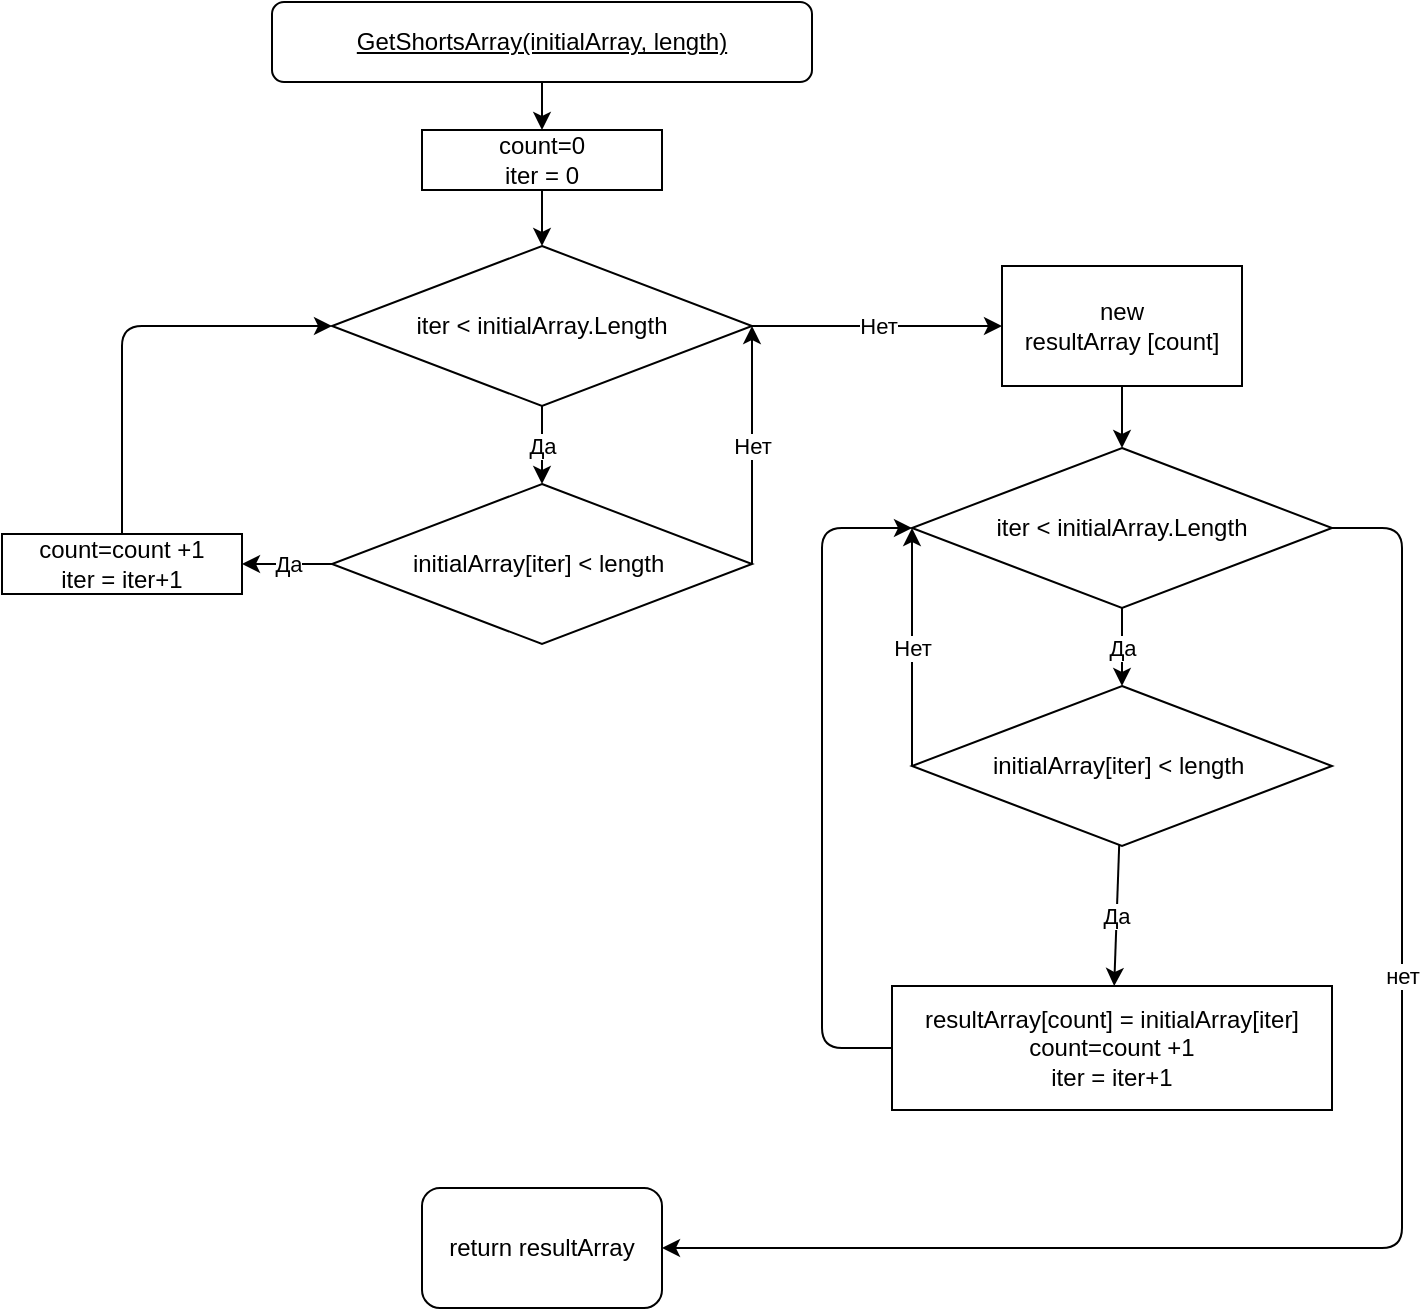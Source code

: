 <mxfile>
    <diagram id="JpUlrFjByz3AXvQXf3HF" name="GetShortsFromArray">
        <mxGraphModel dx="1501" dy="757" grid="1" gridSize="10" guides="1" tooltips="1" connect="1" arrows="1" fold="1" page="1" pageScale="1" pageWidth="850" pageHeight="1100" math="0" shadow="0">
            <root>
                <mxCell id="0"/>
                <mxCell id="1" parent="0"/>
                <mxCell id="6" value="" style="edgeStyle=none;html=1;" edge="1" parent="1" source="2" target="4">
                    <mxGeometry relative="1" as="geometry"/>
                </mxCell>
                <mxCell id="2" value="&lt;u&gt;GetShortsArray(initialArray, length)&lt;/u&gt;" style="rounded=1;whiteSpace=wrap;html=1;" vertex="1" parent="1">
                    <mxGeometry x="178" y="51" width="270" height="40" as="geometry"/>
                </mxCell>
                <mxCell id="9" value="Да" style="edgeStyle=none;html=1;" edge="1" parent="1" source="3" target="8">
                    <mxGeometry relative="1" as="geometry"/>
                </mxCell>
                <mxCell id="11" value="Нет" style="edgeStyle=none;html=1;" edge="1" parent="1" source="3" target="10">
                    <mxGeometry relative="1" as="geometry"/>
                </mxCell>
                <mxCell id="3" value="iter &amp;lt; initialArray.Length" style="rhombus;whiteSpace=wrap;html=1;" vertex="1" parent="1">
                    <mxGeometry x="208" y="173" width="210" height="80" as="geometry"/>
                </mxCell>
                <mxCell id="7" value="" style="edgeStyle=none;html=1;" edge="1" parent="1" source="4" target="3">
                    <mxGeometry relative="1" as="geometry"/>
                </mxCell>
                <mxCell id="4" value="count=0&lt;br&gt;iter = 0" style="rounded=0;whiteSpace=wrap;html=1;" vertex="1" parent="1">
                    <mxGeometry x="253" y="115" width="120" height="30" as="geometry"/>
                </mxCell>
                <mxCell id="5" value="return resultArray" style="rounded=1;whiteSpace=wrap;html=1;" vertex="1" parent="1">
                    <mxGeometry x="253" y="644" width="120" height="60" as="geometry"/>
                </mxCell>
                <mxCell id="14" value="Нет" style="edgeStyle=none;html=1;entryX=1;entryY=0.5;entryDx=0;entryDy=0;exitX=1;exitY=0.5;exitDx=0;exitDy=0;" edge="1" parent="1" source="8" target="3">
                    <mxGeometry relative="1" as="geometry">
                        <mxPoint x="453" y="334" as="targetPoint"/>
                        <Array as="points">
                            <mxPoint x="418" y="294"/>
                        </Array>
                    </mxGeometry>
                </mxCell>
                <mxCell id="15" value="Да" style="edgeStyle=none;html=1;" edge="1" parent="1" source="8" target="13">
                    <mxGeometry relative="1" as="geometry"/>
                </mxCell>
                <mxCell id="8" value="initialArray[iter] &amp;lt; length&amp;nbsp;" style="rhombus;whiteSpace=wrap;html=1;" vertex="1" parent="1">
                    <mxGeometry x="208" y="292" width="210" height="80" as="geometry"/>
                </mxCell>
                <mxCell id="27" value="" style="edgeStyle=none;html=1;" edge="1" parent="1" source="10" target="20">
                    <mxGeometry relative="1" as="geometry"/>
                </mxCell>
                <mxCell id="10" value="new&lt;br&gt;resultArray [count]" style="whiteSpace=wrap;html=1;" vertex="1" parent="1">
                    <mxGeometry x="543" y="183" width="120" height="60" as="geometry"/>
                </mxCell>
                <mxCell id="16" style="edgeStyle=none;html=1;exitX=0.5;exitY=0;exitDx=0;exitDy=0;entryX=0;entryY=0.5;entryDx=0;entryDy=0;" edge="1" parent="1" source="13" target="3">
                    <mxGeometry relative="1" as="geometry">
                        <Array as="points">
                            <mxPoint x="103" y="213"/>
                        </Array>
                    </mxGeometry>
                </mxCell>
                <mxCell id="13" value="count=count +1&lt;br&gt;iter = iter+1" style="rounded=0;whiteSpace=wrap;html=1;" vertex="1" parent="1">
                    <mxGeometry x="43" y="317" width="120" height="30" as="geometry"/>
                </mxCell>
                <mxCell id="19" value="Да" style="edgeStyle=none;html=1;" edge="1" parent="1" source="20" target="23">
                    <mxGeometry relative="1" as="geometry"/>
                </mxCell>
                <mxCell id="30" style="edgeStyle=none;html=1;exitX=1;exitY=0.5;exitDx=0;exitDy=0;entryX=1;entryY=0.5;entryDx=0;entryDy=0;" edge="1" parent="1" source="20" target="5">
                    <mxGeometry relative="1" as="geometry">
                        <Array as="points">
                            <mxPoint x="743" y="314"/>
                            <mxPoint x="743" y="674"/>
                        </Array>
                    </mxGeometry>
                </mxCell>
                <mxCell id="31" value="нет" style="edgeLabel;html=1;align=center;verticalAlign=middle;resizable=0;points=[];" vertex="1" connectable="0" parent="30">
                    <mxGeometry x="-0.323" relative="1" as="geometry">
                        <mxPoint as="offset"/>
                    </mxGeometry>
                </mxCell>
                <mxCell id="20" value="iter &amp;lt; initialArray.Length" style="rhombus;whiteSpace=wrap;html=1;" vertex="1" parent="1">
                    <mxGeometry x="498" y="274" width="210" height="80" as="geometry"/>
                </mxCell>
                <mxCell id="21" value="Нет" style="edgeStyle=none;html=1;exitX=0;exitY=0.5;exitDx=0;exitDy=0;entryX=0;entryY=0.5;entryDx=0;entryDy=0;" edge="1" parent="1" source="23" target="20">
                    <mxGeometry relative="1" as="geometry">
                        <mxPoint x="683" y="364" as="targetPoint"/>
                        <Array as="points"/>
                    </mxGeometry>
                </mxCell>
                <mxCell id="22" value="Да" style="edgeStyle=none;html=1;" edge="1" parent="1" source="23" target="25">
                    <mxGeometry relative="1" as="geometry"/>
                </mxCell>
                <mxCell id="23" value="initialArray[iter] &amp;lt; length&amp;nbsp;" style="rhombus;whiteSpace=wrap;html=1;" vertex="1" parent="1">
                    <mxGeometry x="498" y="393" width="210" height="80" as="geometry"/>
                </mxCell>
                <mxCell id="29" style="edgeStyle=none;html=1;exitX=0;exitY=0.5;exitDx=0;exitDy=0;entryX=0;entryY=0.5;entryDx=0;entryDy=0;" edge="1" parent="1" source="25" target="20">
                    <mxGeometry relative="1" as="geometry">
                        <Array as="points">
                            <mxPoint x="453" y="574"/>
                            <mxPoint x="453" y="314"/>
                        </Array>
                    </mxGeometry>
                </mxCell>
                <mxCell id="25" value="resultArray[count] = initialArray[iter]&lt;br&gt;count=count +1&lt;br&gt;iter = iter+1" style="rounded=0;whiteSpace=wrap;html=1;" vertex="1" parent="1">
                    <mxGeometry x="488" y="543" width="220" height="62" as="geometry"/>
                </mxCell>
            </root>
        </mxGraphModel>
    </diagram>
</mxfile>